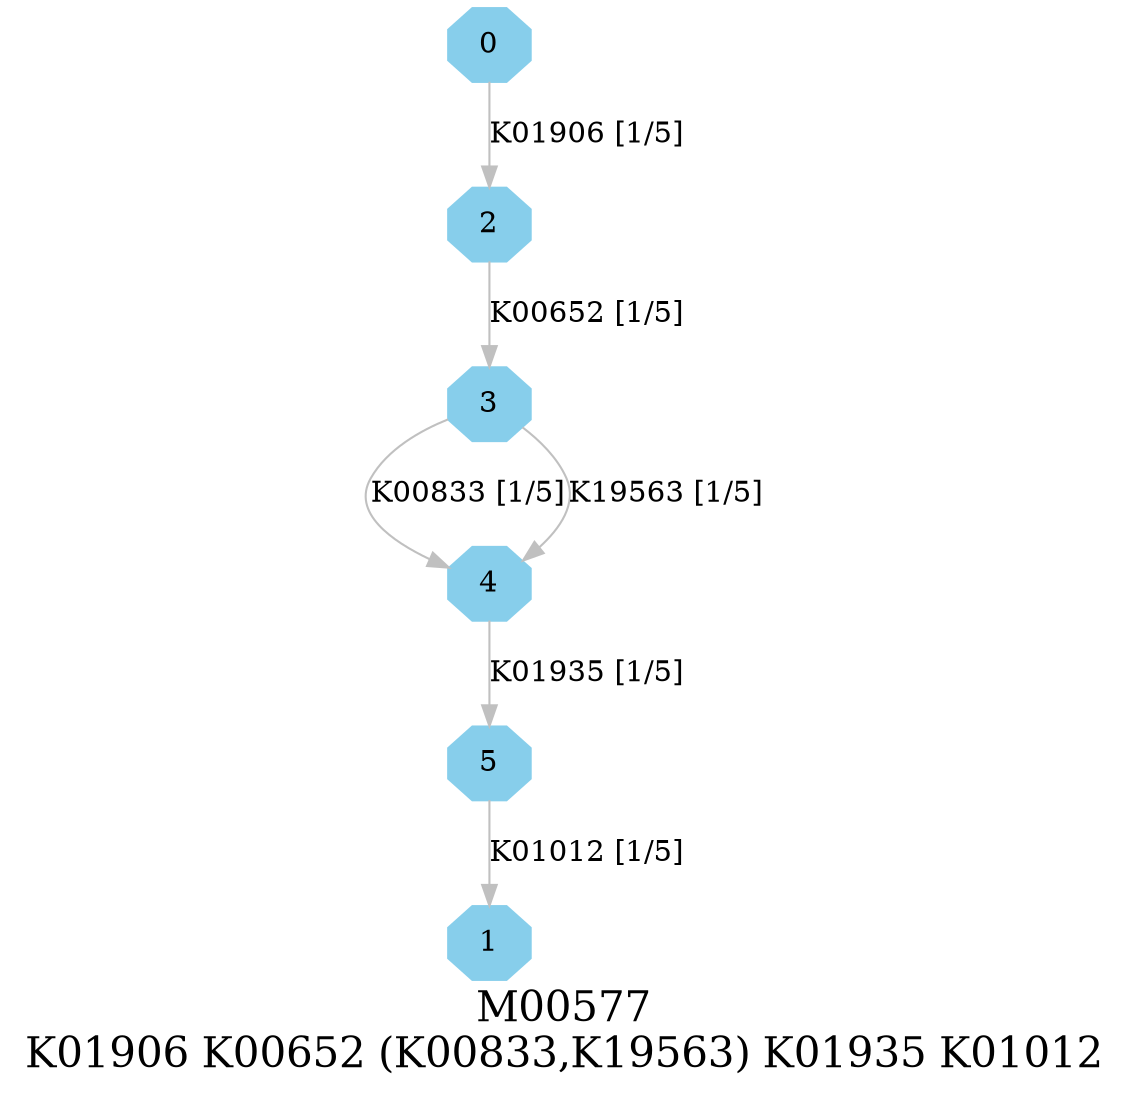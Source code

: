 digraph G {
graph [label="M00577
K01906 K00652 (K00833,K19563) K01935 K01012",fontsize=20];
node [shape=box,style=filled];
edge [len=3,color=grey];
{node [width=.3,height=.3,shape=octagon,style=filled,color=skyblue] 0 1 2 3 4 5 }
0 -> 2 [label="K01906 [1/5]"];
2 -> 3 [label="K00652 [1/5]"];
3 -> 4 [label="K00833 [1/5]"];
3 -> 4 [label="K19563 [1/5]"];
4 -> 5 [label="K01935 [1/5]"];
5 -> 1 [label="K01012 [1/5]"];
}